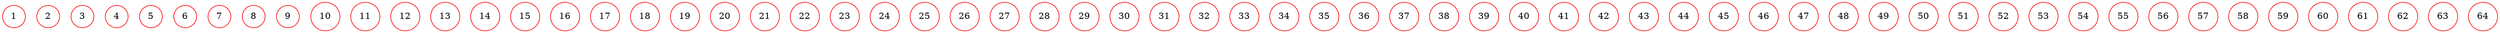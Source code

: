 graph {
K=1.3;
1 [shape=circle color="red"]
2 [shape=circle color="red"]
3 [shape=circle color="red"]
4 [shape=circle color="red"]
5 [shape=circle color="red"]
6 [shape=circle color="red"]
7 [shape=circle color="red"]
8 [shape=circle color="red"]
9 [shape=circle color="red"]
10 [shape=circle color="red"]
11 [shape=circle color="red"]
12 [shape=circle color="red"]
13 [shape=circle color="red"]
14 [shape=circle color="red"]
15 [shape=circle color="red"]
16 [shape=circle color="red"]
17 [shape=circle color="red"]
18 [shape=circle color="red"]
19 [shape=circle color="red"]
20 [shape=circle color="red"]
21 [shape=circle color="red"]
22 [shape=circle color="red"]
23 [shape=circle color="red"]
24 [shape=circle color="red"]
25 [shape=circle color="red"]
26 [shape=circle color="red"]
27 [shape=circle color="red"]
28 [shape=circle color="red"]
29 [shape=circle color="red"]
30 [shape=circle color="red"]
31 [shape=circle color="red"]
32 [shape=circle color="red"]
33 [shape=circle color="red"]
34 [shape=circle color="red"]
35 [shape=circle color="red"]
36 [shape=circle color="red"]
37 [shape=circle color="red"]
38 [shape=circle color="red"]
39 [shape=circle color="red"]
40 [shape=circle color="red"]
41 [shape=circle color="red"]
42 [shape=circle color="red"]
43 [shape=circle color="red"]
44 [shape=circle color="red"]
45 [shape=circle color="red"]
46 [shape=circle color="red"]
47 [shape=circle color="red"]
48 [shape=circle color="red"]
49 [shape=circle color="red"]
50 [shape=circle color="red"]
51 [shape=circle color="red"]
52 [shape=circle color="red"]
53 [shape=circle color="red"]
54 [shape=circle color="red"]
55 [shape=circle color="red"]
56 [shape=circle color="red"]
57 [shape=circle color="red"]
58 [shape=circle color="red"]
59 [shape=circle color="red"]
60 [shape=circle color="red"]
61 [shape=circle color="red"]
62 [shape=circle color="red"]
63 [shape=circle color="red"]
64 [shape=circle color="red"]
}
